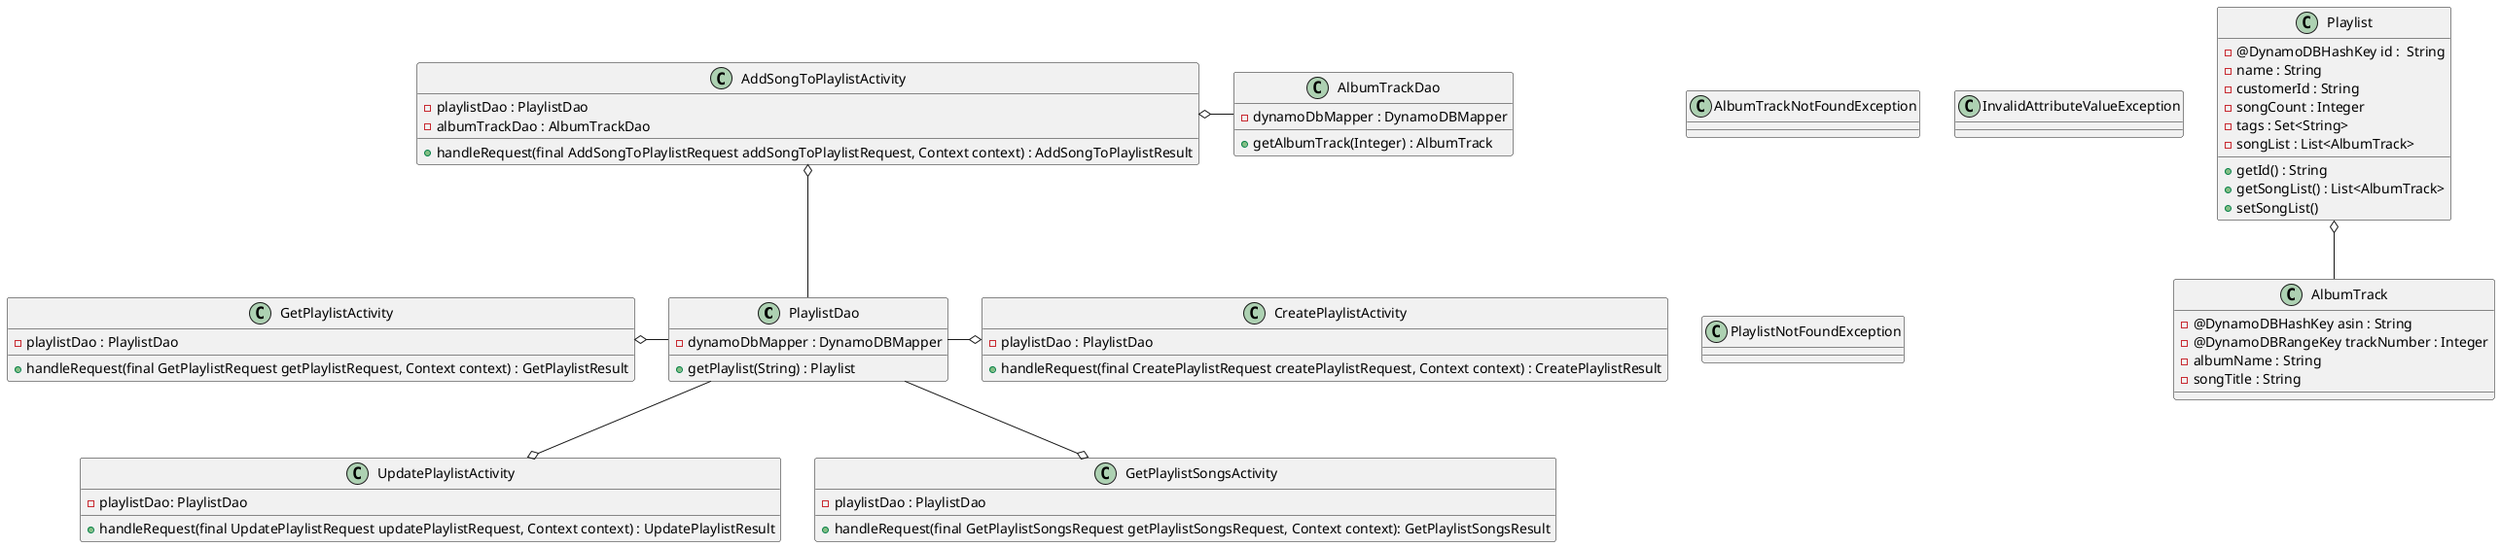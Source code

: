@startuml

PlaylistDao -o CreatePlaylistActivity
GetPlaylistActivity o- PlaylistDao
PlaylistDao --o UpdatePlaylistActivity
PlaylistDao --o GetPlaylistSongsActivity
AddSongToPlaylistActivity o-- PlaylistDao
AddSongToPlaylistActivity o- AlbumTrackDao

Playlist o-- AlbumTrack

class Playlist {
    - @DynamoDBHashKey id :  String
    - name : String
    - customerId : String
    - songCount : Integer
    - tags : Set<String>
    - songList : List<AlbumTrack>

    + getId() : String
    + getSongList() : List<AlbumTrack>
    + setSongList()
}
class AddSongToPlaylistActivity {
    - playlistDao : PlaylistDao
    - albumTrackDao : AlbumTrackDao

    + handleRequest(final AddSongToPlaylistRequest addSongToPlaylistRequest, Context context) : AddSongToPlaylistResult
}
class CreatePlaylistActivity {
    - playlistDao : PlaylistDao

    + handleRequest(final CreatePlaylistRequest createPlaylistRequest, Context context) : CreatePlaylistResult
}
class GetPlaylistActivity {
    - playlistDao : PlaylistDao

    + handleRequest(final GetPlaylistRequest getPlaylistRequest, Context context) : GetPlaylistResult
}
class GetPlaylistSongsActivity {
    - playlistDao : PlaylistDao

    + handleRequest(final GetPlaylistSongsRequest getPlaylistSongsRequest, Context context): GetPlaylistSongsResult
}
class UpdatePlaylistActivity {
    - playlistDao: PlaylistDao

    + handleRequest(final UpdatePlaylistRequest updatePlaylistRequest, Context context) : UpdatePlaylistResult
}

class AlbumTrack {
    - @DynamoDBHashKey asin : String
    - @DynamoDBRangeKey trackNumber : Integer
    - albumName : String
    - songTitle : String
}
class AlbumTrackDao {
    - dynamoDbMapper : DynamoDBMapper
    + getAlbumTrack(Integer) : AlbumTrack
}
class PlaylistDao {
    - dynamoDbMapper : DynamoDBMapper
    +getPlaylist(String) : Playlist
}

class AlbumTrackNotFoundException {
}
class InvalidAttributeValueException {
}
class PlaylistNotFoundException {
}

@enduml